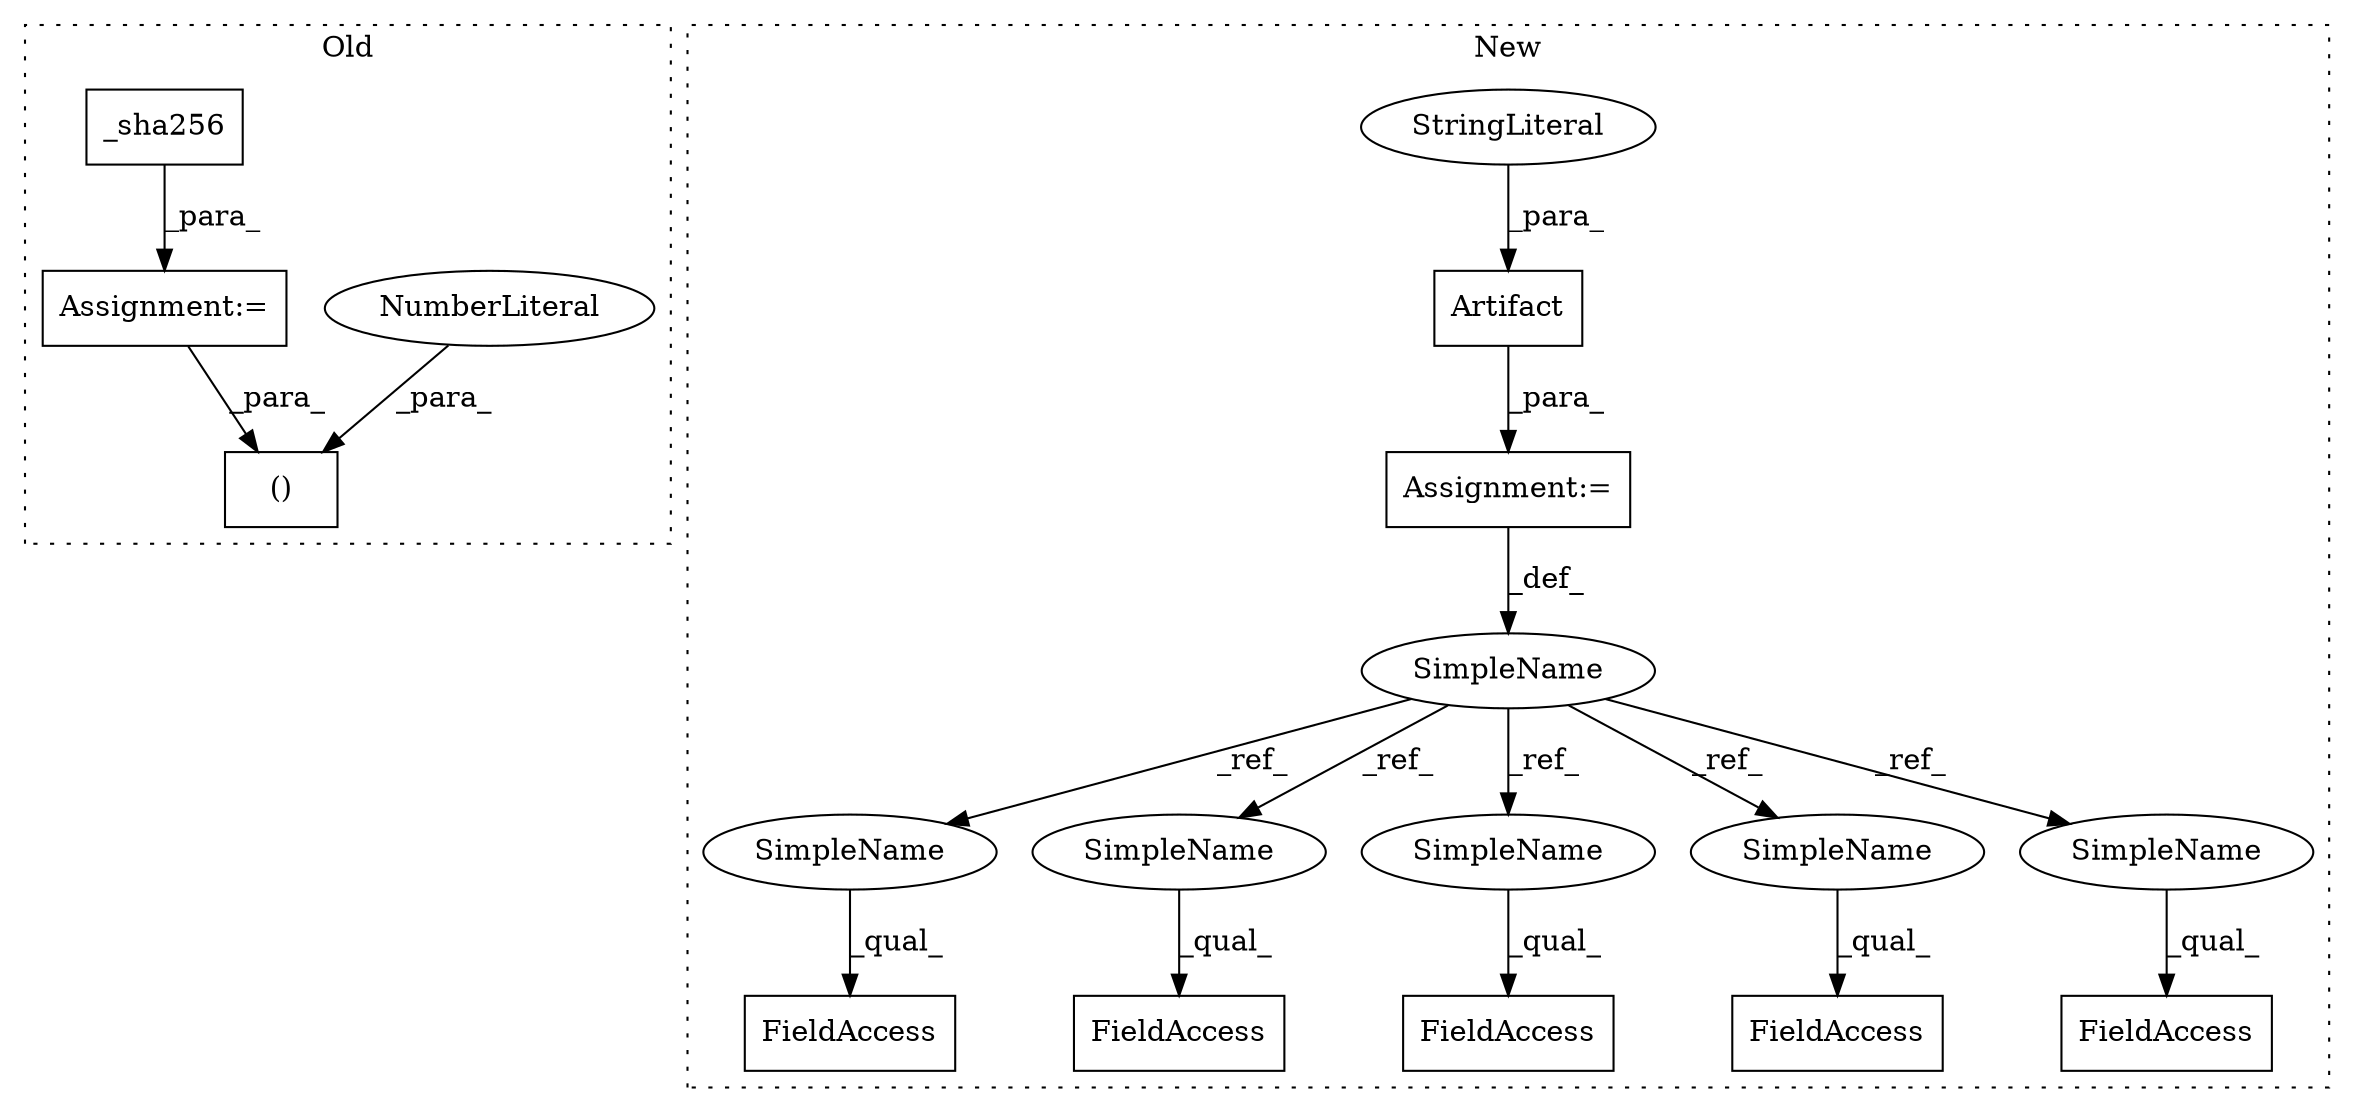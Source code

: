 digraph G {
subgraph cluster0 {
1 [label="()" a="106" s="13444" l="31" shape="box"];
3 [label="NumberLiteral" a="34" s="13473" l="2" shape="ellipse"];
4 [label="_sha256" a="32" s="13075,13100" l="8,1" shape="box"];
7 [label="Assignment:=" a="7" s="13074" l="1" shape="box"];
label = "Old";
style="dotted";
}
subgraph cluster1 {
2 [label="Artifact" a="32" s="12228,12247" l="9,1" shape="box"];
5 [label="Assignment:=" a="7" s="12227" l="1" shape="box"];
6 [label="StringLiteral" a="45" s="12237" l="10" shape="ellipse"];
8 [label="FieldAccess" a="22" s="12358" l="14" shape="box"];
9 [label="SimpleName" a="42" s="12226" l="1" shape="ellipse"];
10 [label="FieldAccess" a="22" s="12308" l="14" shape="box"];
11 [label="FieldAccess" a="22" s="12977" l="14" shape="box"];
12 [label="FieldAccess" a="22" s="12578" l="5" shape="box"];
13 [label="FieldAccess" a="22" s="12477" l="14" shape="box"];
14 [label="SimpleName" a="42" s="12358" l="1" shape="ellipse"];
15 [label="SimpleName" a="42" s="12578" l="1" shape="ellipse"];
16 [label="SimpleName" a="42" s="12308" l="1" shape="ellipse"];
17 [label="SimpleName" a="42" s="12977" l="1" shape="ellipse"];
18 [label="SimpleName" a="42" s="12477" l="1" shape="ellipse"];
label = "New";
style="dotted";
}
2 -> 5 [label="_para_"];
3 -> 1 [label="_para_"];
4 -> 7 [label="_para_"];
5 -> 9 [label="_def_"];
6 -> 2 [label="_para_"];
7 -> 1 [label="_para_"];
9 -> 14 [label="_ref_"];
9 -> 18 [label="_ref_"];
9 -> 16 [label="_ref_"];
9 -> 15 [label="_ref_"];
9 -> 17 [label="_ref_"];
14 -> 8 [label="_qual_"];
15 -> 12 [label="_qual_"];
16 -> 10 [label="_qual_"];
17 -> 11 [label="_qual_"];
18 -> 13 [label="_qual_"];
}